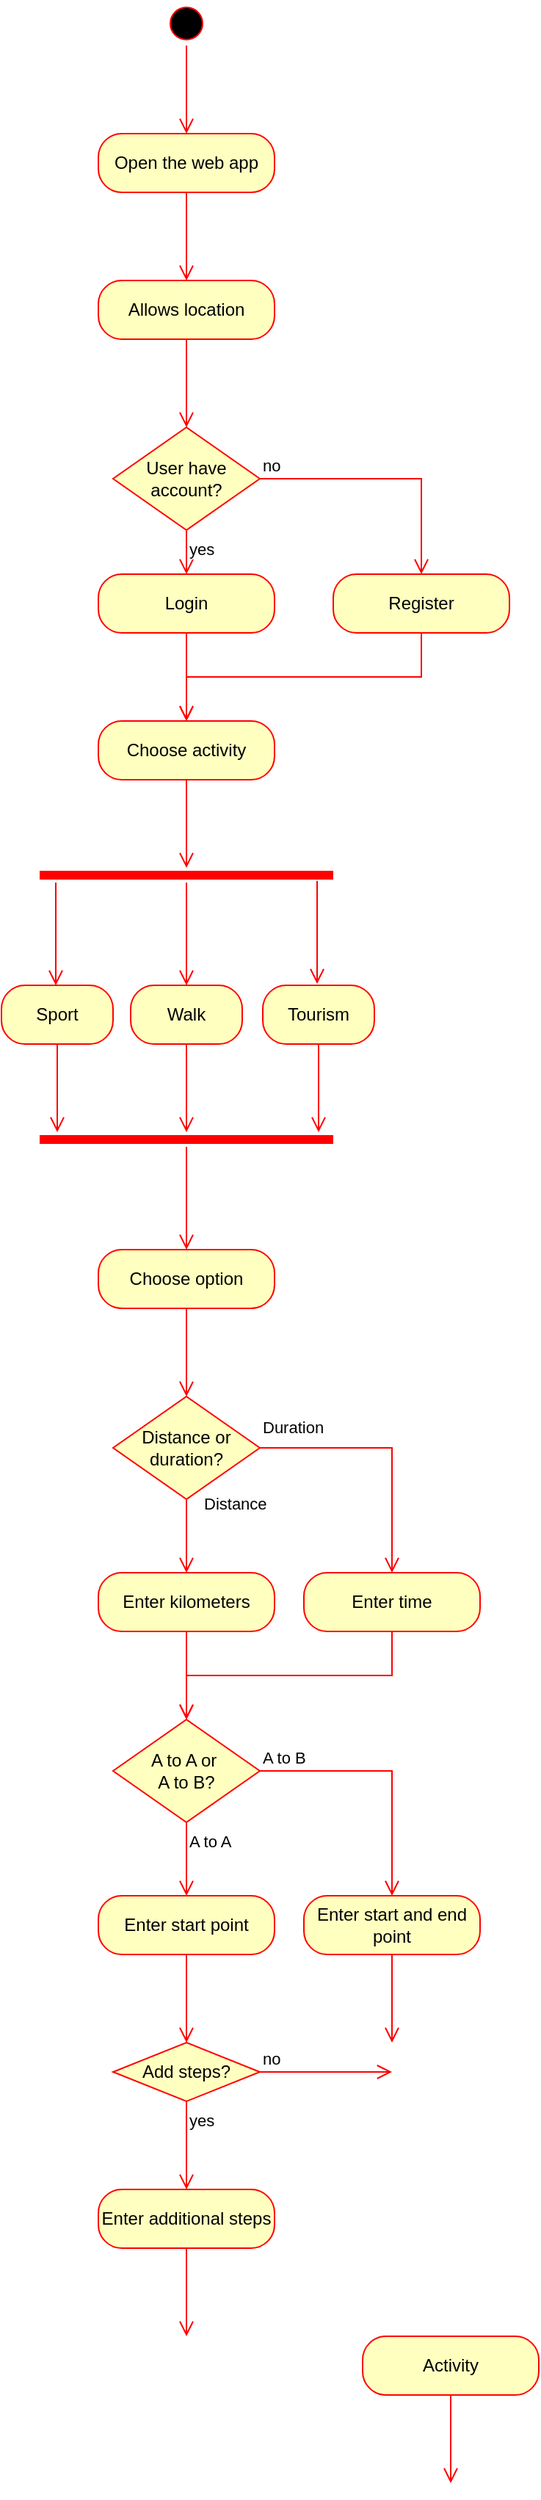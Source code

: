 <mxfile version="20.6.0" type="github">
  <diagram id="DgoHER3vz_Djj63LoZmz" name="Page-1">
    <mxGraphModel dx="492" dy="525" grid="1" gridSize="10" guides="1" tooltips="1" connect="1" arrows="1" fold="1" page="1" pageScale="1" pageWidth="827" pageHeight="1169" math="0" shadow="0">
      <root>
        <mxCell id="0" />
        <mxCell id="1" parent="0" />
        <mxCell id="WWT3XCdUetFxjlRaLe9F-1" value="" style="ellipse;html=1;shape=startState;fillColor=#000000;strokeColor=#ff0000;" vertex="1" parent="1">
          <mxGeometry x="185" y="10" width="30" height="30" as="geometry" />
        </mxCell>
        <mxCell id="WWT3XCdUetFxjlRaLe9F-2" value="" style="edgeStyle=orthogonalEdgeStyle;html=1;verticalAlign=bottom;endArrow=open;endSize=8;strokeColor=#ff0000;rounded=0;" edge="1" source="WWT3XCdUetFxjlRaLe9F-1" parent="1">
          <mxGeometry relative="1" as="geometry">
            <mxPoint x="200" y="100" as="targetPoint" />
          </mxGeometry>
        </mxCell>
        <mxCell id="WWT3XCdUetFxjlRaLe9F-3" value="Open the web app" style="rounded=1;whiteSpace=wrap;html=1;arcSize=40;fontColor=#000000;fillColor=#ffffc0;strokeColor=#ff0000;" vertex="1" parent="1">
          <mxGeometry x="140" y="100" width="120" height="40" as="geometry" />
        </mxCell>
        <mxCell id="WWT3XCdUetFxjlRaLe9F-4" value="" style="edgeStyle=orthogonalEdgeStyle;html=1;verticalAlign=bottom;endArrow=open;endSize=8;strokeColor=#ff0000;rounded=0;" edge="1" source="WWT3XCdUetFxjlRaLe9F-3" parent="1">
          <mxGeometry relative="1" as="geometry">
            <mxPoint x="200" y="200" as="targetPoint" />
          </mxGeometry>
        </mxCell>
        <mxCell id="WWT3XCdUetFxjlRaLe9F-5" value="Login" style="rounded=1;whiteSpace=wrap;html=1;arcSize=40;fontColor=#000000;fillColor=#ffffc0;strokeColor=#ff0000;" vertex="1" parent="1">
          <mxGeometry x="140" y="400" width="120" height="40" as="geometry" />
        </mxCell>
        <mxCell id="WWT3XCdUetFxjlRaLe9F-6" value="" style="edgeStyle=orthogonalEdgeStyle;html=1;verticalAlign=bottom;endArrow=open;endSize=8;strokeColor=#ff0000;rounded=0;" edge="1" source="WWT3XCdUetFxjlRaLe9F-5" parent="1">
          <mxGeometry relative="1" as="geometry">
            <mxPoint x="200" y="500" as="targetPoint" />
          </mxGeometry>
        </mxCell>
        <mxCell id="WWT3XCdUetFxjlRaLe9F-7" value="Register" style="rounded=1;whiteSpace=wrap;html=1;arcSize=40;fontColor=#000000;fillColor=#ffffc0;strokeColor=#ff0000;" vertex="1" parent="1">
          <mxGeometry x="300" y="400" width="120" height="40" as="geometry" />
        </mxCell>
        <mxCell id="WWT3XCdUetFxjlRaLe9F-8" value="" style="edgeStyle=elbowEdgeStyle;html=1;verticalAlign=bottom;endArrow=open;endSize=8;strokeColor=#ff0000;rounded=0;entryX=0.5;entryY=0;entryDx=0;entryDy=0;elbow=vertical;" edge="1" source="WWT3XCdUetFxjlRaLe9F-7" parent="1" target="WWT3XCdUetFxjlRaLe9F-15">
          <mxGeometry relative="1" as="geometry">
            <mxPoint x="360" y="500" as="targetPoint" />
          </mxGeometry>
        </mxCell>
        <mxCell id="WWT3XCdUetFxjlRaLe9F-9" value="User have account?" style="rhombus;whiteSpace=wrap;html=1;fillColor=#ffffc0;strokeColor=#ff0000;" vertex="1" parent="1">
          <mxGeometry x="150" y="300" width="100" height="70" as="geometry" />
        </mxCell>
        <mxCell id="WWT3XCdUetFxjlRaLe9F-10" value="no" style="edgeStyle=orthogonalEdgeStyle;html=1;align=left;verticalAlign=bottom;endArrow=open;endSize=8;strokeColor=#ff0000;rounded=0;entryX=0.5;entryY=0;entryDx=0;entryDy=0;" edge="1" source="WWT3XCdUetFxjlRaLe9F-9" parent="1" target="WWT3XCdUetFxjlRaLe9F-7">
          <mxGeometry x="-1" relative="1" as="geometry">
            <mxPoint x="340" y="335" as="targetPoint" />
          </mxGeometry>
        </mxCell>
        <mxCell id="WWT3XCdUetFxjlRaLe9F-11" value="yes" style="edgeStyle=orthogonalEdgeStyle;html=1;align=left;verticalAlign=top;endArrow=open;endSize=8;strokeColor=#ff0000;rounded=0;" edge="1" source="WWT3XCdUetFxjlRaLe9F-9" parent="1">
          <mxGeometry x="-1" relative="1" as="geometry">
            <mxPoint x="200" y="400" as="targetPoint" />
          </mxGeometry>
        </mxCell>
        <mxCell id="WWT3XCdUetFxjlRaLe9F-12" value="Allows location" style="rounded=1;whiteSpace=wrap;html=1;arcSize=40;fontColor=#000000;fillColor=#ffffc0;strokeColor=#ff0000;" vertex="1" parent="1">
          <mxGeometry x="140" y="200" width="120" height="40" as="geometry" />
        </mxCell>
        <mxCell id="WWT3XCdUetFxjlRaLe9F-13" value="" style="edgeStyle=orthogonalEdgeStyle;html=1;verticalAlign=bottom;endArrow=open;endSize=8;strokeColor=#ff0000;rounded=0;" edge="1" source="WWT3XCdUetFxjlRaLe9F-12" parent="1">
          <mxGeometry relative="1" as="geometry">
            <mxPoint x="200" y="300" as="targetPoint" />
          </mxGeometry>
        </mxCell>
        <mxCell id="WWT3XCdUetFxjlRaLe9F-15" value="Choose activity" style="rounded=1;whiteSpace=wrap;html=1;arcSize=40;fontColor=#000000;fillColor=#ffffc0;strokeColor=#ff0000;" vertex="1" parent="1">
          <mxGeometry x="140" y="500" width="120" height="40" as="geometry" />
        </mxCell>
        <mxCell id="WWT3XCdUetFxjlRaLe9F-16" value="" style="edgeStyle=orthogonalEdgeStyle;html=1;verticalAlign=bottom;endArrow=open;endSize=8;strokeColor=#ff0000;rounded=0;" edge="1" source="WWT3XCdUetFxjlRaLe9F-15" parent="1">
          <mxGeometry relative="1" as="geometry">
            <mxPoint x="200" y="600" as="targetPoint" />
          </mxGeometry>
        </mxCell>
        <mxCell id="WWT3XCdUetFxjlRaLe9F-17" value="" style="shape=line;html=1;strokeWidth=6;strokeColor=#ff0000;" vertex="1" parent="1">
          <mxGeometry x="100" y="600" width="200" height="10" as="geometry" />
        </mxCell>
        <mxCell id="WWT3XCdUetFxjlRaLe9F-18" value="" style="edgeStyle=orthogonalEdgeStyle;html=1;verticalAlign=bottom;endArrow=open;endSize=8;strokeColor=#ff0000;rounded=0;elbow=vertical;" edge="1" source="WWT3XCdUetFxjlRaLe9F-17" parent="1">
          <mxGeometry relative="1" as="geometry">
            <mxPoint x="200" y="680" as="targetPoint" />
          </mxGeometry>
        </mxCell>
        <mxCell id="WWT3XCdUetFxjlRaLe9F-19" value="" style="edgeStyle=orthogonalEdgeStyle;html=1;verticalAlign=bottom;endArrow=open;endSize=8;strokeColor=#ff0000;rounded=0;elbow=vertical;" edge="1" parent="1">
          <mxGeometry relative="1" as="geometry">
            <mxPoint x="289" y="679" as="targetPoint" />
            <mxPoint x="289" y="609" as="sourcePoint" />
            <Array as="points">
              <mxPoint x="289" y="629" />
              <mxPoint x="289" y="629" />
            </Array>
          </mxGeometry>
        </mxCell>
        <mxCell id="WWT3XCdUetFxjlRaLe9F-20" value="" style="edgeStyle=orthogonalEdgeStyle;html=1;verticalAlign=bottom;endArrow=open;endSize=8;strokeColor=#ff0000;rounded=0;elbow=vertical;" edge="1" parent="1">
          <mxGeometry relative="1" as="geometry">
            <mxPoint x="111" y="680" as="targetPoint" />
            <mxPoint x="111" y="610" as="sourcePoint" />
          </mxGeometry>
        </mxCell>
        <mxCell id="WWT3XCdUetFxjlRaLe9F-21" value="Sport" style="rounded=1;whiteSpace=wrap;html=1;arcSize=40;fontColor=#000000;fillColor=#ffffc0;strokeColor=#ff0000;" vertex="1" parent="1">
          <mxGeometry x="74" y="680" width="76" height="40" as="geometry" />
        </mxCell>
        <mxCell id="WWT3XCdUetFxjlRaLe9F-22" value="" style="edgeStyle=orthogonalEdgeStyle;html=1;verticalAlign=bottom;endArrow=open;endSize=8;strokeColor=#ff0000;rounded=0;elbow=vertical;" edge="1" source="WWT3XCdUetFxjlRaLe9F-21" parent="1">
          <mxGeometry relative="1" as="geometry">
            <mxPoint x="112" y="780" as="targetPoint" />
          </mxGeometry>
        </mxCell>
        <mxCell id="WWT3XCdUetFxjlRaLe9F-23" value="Walk" style="rounded=1;whiteSpace=wrap;html=1;arcSize=40;fontColor=#000000;fillColor=#ffffc0;strokeColor=#ff0000;" vertex="1" parent="1">
          <mxGeometry x="162" y="680" width="76" height="40" as="geometry" />
        </mxCell>
        <mxCell id="WWT3XCdUetFxjlRaLe9F-24" value="" style="edgeStyle=orthogonalEdgeStyle;html=1;verticalAlign=bottom;endArrow=open;endSize=8;strokeColor=#ff0000;rounded=0;elbow=vertical;" edge="1" parent="1" source="WWT3XCdUetFxjlRaLe9F-23">
          <mxGeometry relative="1" as="geometry">
            <mxPoint x="200" y="780" as="targetPoint" />
          </mxGeometry>
        </mxCell>
        <mxCell id="WWT3XCdUetFxjlRaLe9F-25" value="Tourism" style="rounded=1;whiteSpace=wrap;html=1;arcSize=40;fontColor=#000000;fillColor=#ffffc0;strokeColor=#ff0000;" vertex="1" parent="1">
          <mxGeometry x="252" y="680" width="76" height="40" as="geometry" />
        </mxCell>
        <mxCell id="WWT3XCdUetFxjlRaLe9F-26" value="" style="edgeStyle=orthogonalEdgeStyle;html=1;verticalAlign=bottom;endArrow=open;endSize=8;strokeColor=#ff0000;rounded=0;elbow=vertical;" edge="1" parent="1" source="WWT3XCdUetFxjlRaLe9F-25">
          <mxGeometry relative="1" as="geometry">
            <mxPoint x="290" y="780" as="targetPoint" />
          </mxGeometry>
        </mxCell>
        <mxCell id="WWT3XCdUetFxjlRaLe9F-27" value="" style="shape=line;html=1;strokeWidth=6;strokeColor=#ff0000;" vertex="1" parent="1">
          <mxGeometry x="100" y="780" width="200" height="10" as="geometry" />
        </mxCell>
        <mxCell id="WWT3XCdUetFxjlRaLe9F-28" value="" style="edgeStyle=orthogonalEdgeStyle;html=1;verticalAlign=bottom;endArrow=open;endSize=8;strokeColor=#ff0000;rounded=0;elbow=vertical;" edge="1" source="WWT3XCdUetFxjlRaLe9F-27" parent="1">
          <mxGeometry relative="1" as="geometry">
            <mxPoint x="200" y="860" as="targetPoint" />
          </mxGeometry>
        </mxCell>
        <mxCell id="WWT3XCdUetFxjlRaLe9F-29" value="Choose option" style="rounded=1;whiteSpace=wrap;html=1;arcSize=40;fontColor=#000000;fillColor=#ffffc0;strokeColor=#ff0000;" vertex="1" parent="1">
          <mxGeometry x="140" y="860" width="120" height="40" as="geometry" />
        </mxCell>
        <mxCell id="WWT3XCdUetFxjlRaLe9F-30" value="" style="edgeStyle=orthogonalEdgeStyle;html=1;verticalAlign=bottom;endArrow=open;endSize=8;strokeColor=#ff0000;rounded=0;elbow=vertical;" edge="1" source="WWT3XCdUetFxjlRaLe9F-29" parent="1">
          <mxGeometry relative="1" as="geometry">
            <mxPoint x="200" y="960" as="targetPoint" />
          </mxGeometry>
        </mxCell>
        <mxCell id="WWT3XCdUetFxjlRaLe9F-45" value="Enter additional steps" style="rounded=1;whiteSpace=wrap;html=1;arcSize=40;fontColor=#000000;fillColor=#ffffc0;strokeColor=#ff0000;" vertex="1" parent="1">
          <mxGeometry x="140" y="1500" width="120" height="40" as="geometry" />
        </mxCell>
        <mxCell id="WWT3XCdUetFxjlRaLe9F-46" value="" style="edgeStyle=orthogonalEdgeStyle;html=1;verticalAlign=bottom;endArrow=open;endSize=8;strokeColor=#ff0000;rounded=0;elbow=vertical;" edge="1" source="WWT3XCdUetFxjlRaLe9F-45" parent="1">
          <mxGeometry relative="1" as="geometry">
            <mxPoint x="200" y="1600" as="targetPoint" />
          </mxGeometry>
        </mxCell>
        <mxCell id="WWT3XCdUetFxjlRaLe9F-47" value="Add steps?" style="rhombus;whiteSpace=wrap;html=1;fillColor=#ffffc0;strokeColor=#ff0000;" vertex="1" parent="1">
          <mxGeometry x="150" y="1400" width="100" height="40" as="geometry" />
        </mxCell>
        <mxCell id="WWT3XCdUetFxjlRaLe9F-48" value="no" style="edgeStyle=orthogonalEdgeStyle;html=1;align=left;verticalAlign=bottom;endArrow=open;endSize=8;strokeColor=#ff0000;rounded=0;elbow=vertical;" edge="1" source="WWT3XCdUetFxjlRaLe9F-47" parent="1">
          <mxGeometry x="-1" relative="1" as="geometry">
            <mxPoint x="340" y="1420" as="targetPoint" />
          </mxGeometry>
        </mxCell>
        <mxCell id="WWT3XCdUetFxjlRaLe9F-49" value="yes" style="edgeStyle=orthogonalEdgeStyle;html=1;align=left;verticalAlign=top;endArrow=open;endSize=8;strokeColor=#ff0000;rounded=0;elbow=vertical;" edge="1" source="WWT3XCdUetFxjlRaLe9F-47" parent="1">
          <mxGeometry x="-1" relative="1" as="geometry">
            <mxPoint x="200" y="1500" as="targetPoint" />
          </mxGeometry>
        </mxCell>
        <mxCell id="WWT3XCdUetFxjlRaLe9F-50" value="Enter kilometers" style="rounded=1;whiteSpace=wrap;html=1;arcSize=40;fontColor=#000000;fillColor=#ffffc0;strokeColor=#ff0000;" vertex="1" parent="1">
          <mxGeometry x="140" y="1080" width="120" height="40" as="geometry" />
        </mxCell>
        <mxCell id="WWT3XCdUetFxjlRaLe9F-51" value="" style="edgeStyle=orthogonalEdgeStyle;html=1;verticalAlign=bottom;endArrow=open;endSize=8;strokeColor=#ff0000;rounded=0;elbow=vertical;" edge="1" source="WWT3XCdUetFxjlRaLe9F-50" parent="1">
          <mxGeometry relative="1" as="geometry">
            <mxPoint x="200" y="1180" as="targetPoint" />
          </mxGeometry>
        </mxCell>
        <mxCell id="WWT3XCdUetFxjlRaLe9F-52" value="Distance or duration?" style="rhombus;whiteSpace=wrap;html=1;fillColor=#ffffc0;strokeColor=#ff0000;" vertex="1" parent="1">
          <mxGeometry x="150" y="960" width="100" height="70" as="geometry" />
        </mxCell>
        <mxCell id="WWT3XCdUetFxjlRaLe9F-53" value="Duration" style="edgeStyle=orthogonalEdgeStyle;html=1;align=left;verticalAlign=bottom;endArrow=open;endSize=8;strokeColor=#ff0000;rounded=0;elbow=vertical;entryX=0.5;entryY=0;entryDx=0;entryDy=0;" edge="1" source="WWT3XCdUetFxjlRaLe9F-52" parent="1" target="WWT3XCdUetFxjlRaLe9F-58">
          <mxGeometry x="-1" y="5" relative="1" as="geometry">
            <mxPoint x="340" y="995" as="targetPoint" />
            <mxPoint as="offset" />
          </mxGeometry>
        </mxCell>
        <mxCell id="WWT3XCdUetFxjlRaLe9F-54" value="Distance" style="edgeStyle=orthogonalEdgeStyle;html=1;align=left;verticalAlign=top;endArrow=open;endSize=8;strokeColor=#ff0000;rounded=0;elbow=vertical;" edge="1" source="WWT3XCdUetFxjlRaLe9F-52" parent="1">
          <mxGeometry x="-1" y="14" relative="1" as="geometry">
            <mxPoint x="200" y="1080" as="targetPoint" />
            <mxPoint x="-4" y="-10" as="offset" />
          </mxGeometry>
        </mxCell>
        <mxCell id="WWT3XCdUetFxjlRaLe9F-55" value="A to A or&amp;nbsp;&lt;br&gt;A to B?" style="rhombus;whiteSpace=wrap;html=1;fillColor=#ffffc0;strokeColor=#ff0000;" vertex="1" parent="1">
          <mxGeometry x="150" y="1180" width="100" height="70" as="geometry" />
        </mxCell>
        <mxCell id="WWT3XCdUetFxjlRaLe9F-56" value="A to B" style="edgeStyle=orthogonalEdgeStyle;html=1;align=left;verticalAlign=bottom;endArrow=open;endSize=8;strokeColor=#ff0000;rounded=0;elbow=vertical;entryX=0.5;entryY=0;entryDx=0;entryDy=0;" edge="1" parent="1" source="WWT3XCdUetFxjlRaLe9F-55" target="WWT3XCdUetFxjlRaLe9F-62">
          <mxGeometry x="-1" relative="1" as="geometry">
            <mxPoint x="360" y="1215" as="targetPoint" />
            <Array as="points">
              <mxPoint x="340" y="1215" />
            </Array>
          </mxGeometry>
        </mxCell>
        <mxCell id="WWT3XCdUetFxjlRaLe9F-57" value="A to A" style="edgeStyle=orthogonalEdgeStyle;html=1;align=left;verticalAlign=top;endArrow=open;endSize=8;strokeColor=#ff0000;rounded=0;elbow=vertical;" edge="1" parent="1" source="WWT3XCdUetFxjlRaLe9F-55">
          <mxGeometry x="-1" relative="1" as="geometry">
            <mxPoint x="200" y="1300" as="targetPoint" />
          </mxGeometry>
        </mxCell>
        <mxCell id="WWT3XCdUetFxjlRaLe9F-58" value="Enter time" style="rounded=1;whiteSpace=wrap;html=1;arcSize=40;fontColor=#000000;fillColor=#ffffc0;strokeColor=#ff0000;" vertex="1" parent="1">
          <mxGeometry x="280" y="1080" width="120" height="40" as="geometry" />
        </mxCell>
        <mxCell id="WWT3XCdUetFxjlRaLe9F-59" value="" style="edgeStyle=elbowEdgeStyle;html=1;verticalAlign=bottom;endArrow=open;endSize=8;strokeColor=#ff0000;rounded=0;elbow=vertical;entryX=0.5;entryY=0;entryDx=0;entryDy=0;" edge="1" source="WWT3XCdUetFxjlRaLe9F-58" parent="1" target="WWT3XCdUetFxjlRaLe9F-55">
          <mxGeometry relative="1" as="geometry">
            <mxPoint x="340" y="1180" as="targetPoint" />
          </mxGeometry>
        </mxCell>
        <mxCell id="WWT3XCdUetFxjlRaLe9F-60" value="Enter start point" style="rounded=1;whiteSpace=wrap;html=1;arcSize=40;fontColor=#000000;fillColor=#ffffc0;strokeColor=#ff0000;" vertex="1" parent="1">
          <mxGeometry x="140" y="1300" width="120" height="40" as="geometry" />
        </mxCell>
        <mxCell id="WWT3XCdUetFxjlRaLe9F-61" value="" style="edgeStyle=orthogonalEdgeStyle;html=1;verticalAlign=bottom;endArrow=open;endSize=8;strokeColor=#ff0000;rounded=0;elbow=vertical;" edge="1" source="WWT3XCdUetFxjlRaLe9F-60" parent="1">
          <mxGeometry relative="1" as="geometry">
            <mxPoint x="200" y="1400" as="targetPoint" />
          </mxGeometry>
        </mxCell>
        <mxCell id="WWT3XCdUetFxjlRaLe9F-62" value="Enter start and end point" style="rounded=1;whiteSpace=wrap;html=1;arcSize=40;fontColor=#000000;fillColor=#ffffc0;strokeColor=#ff0000;" vertex="1" parent="1">
          <mxGeometry x="280" y="1300" width="120" height="40" as="geometry" />
        </mxCell>
        <mxCell id="WWT3XCdUetFxjlRaLe9F-63" value="" style="edgeStyle=orthogonalEdgeStyle;html=1;verticalAlign=bottom;endArrow=open;endSize=8;strokeColor=#ff0000;rounded=0;elbow=vertical;" edge="1" source="WWT3XCdUetFxjlRaLe9F-62" parent="1">
          <mxGeometry relative="1" as="geometry">
            <mxPoint x="340" y="1400" as="targetPoint" />
          </mxGeometry>
        </mxCell>
        <mxCell id="WWT3XCdUetFxjlRaLe9F-64" value="Activity" style="rounded=1;whiteSpace=wrap;html=1;arcSize=40;fontColor=#000000;fillColor=#ffffc0;strokeColor=#ff0000;" vertex="1" parent="1">
          <mxGeometry x="320" y="1600" width="120" height="40" as="geometry" />
        </mxCell>
        <mxCell id="WWT3XCdUetFxjlRaLe9F-65" value="" style="edgeStyle=orthogonalEdgeStyle;html=1;verticalAlign=bottom;endArrow=open;endSize=8;strokeColor=#ff0000;rounded=0;elbow=vertical;" edge="1" source="WWT3XCdUetFxjlRaLe9F-64" parent="1">
          <mxGeometry relative="1" as="geometry">
            <mxPoint x="380" y="1700" as="targetPoint" />
          </mxGeometry>
        </mxCell>
      </root>
    </mxGraphModel>
  </diagram>
</mxfile>
